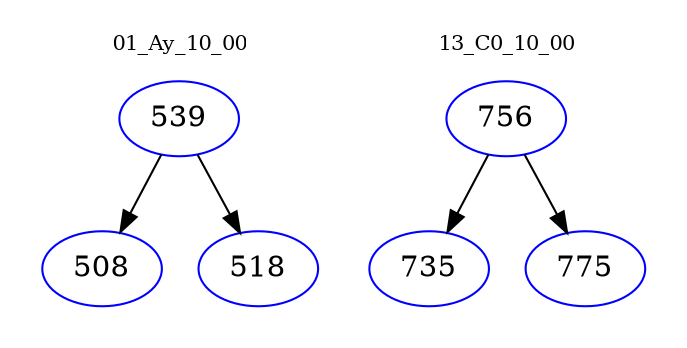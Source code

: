digraph{
subgraph cluster_0 {
color = white
label = "01_Ay_10_00";
fontsize=10;
T0_539 [label="539", color="blue"]
T0_539 -> T0_508 [color="black"]
T0_508 [label="508", color="blue"]
T0_539 -> T0_518 [color="black"]
T0_518 [label="518", color="blue"]
}
subgraph cluster_1 {
color = white
label = "13_C0_10_00";
fontsize=10;
T1_756 [label="756", color="blue"]
T1_756 -> T1_735 [color="black"]
T1_735 [label="735", color="blue"]
T1_756 -> T1_775 [color="black"]
T1_775 [label="775", color="blue"]
}
}
